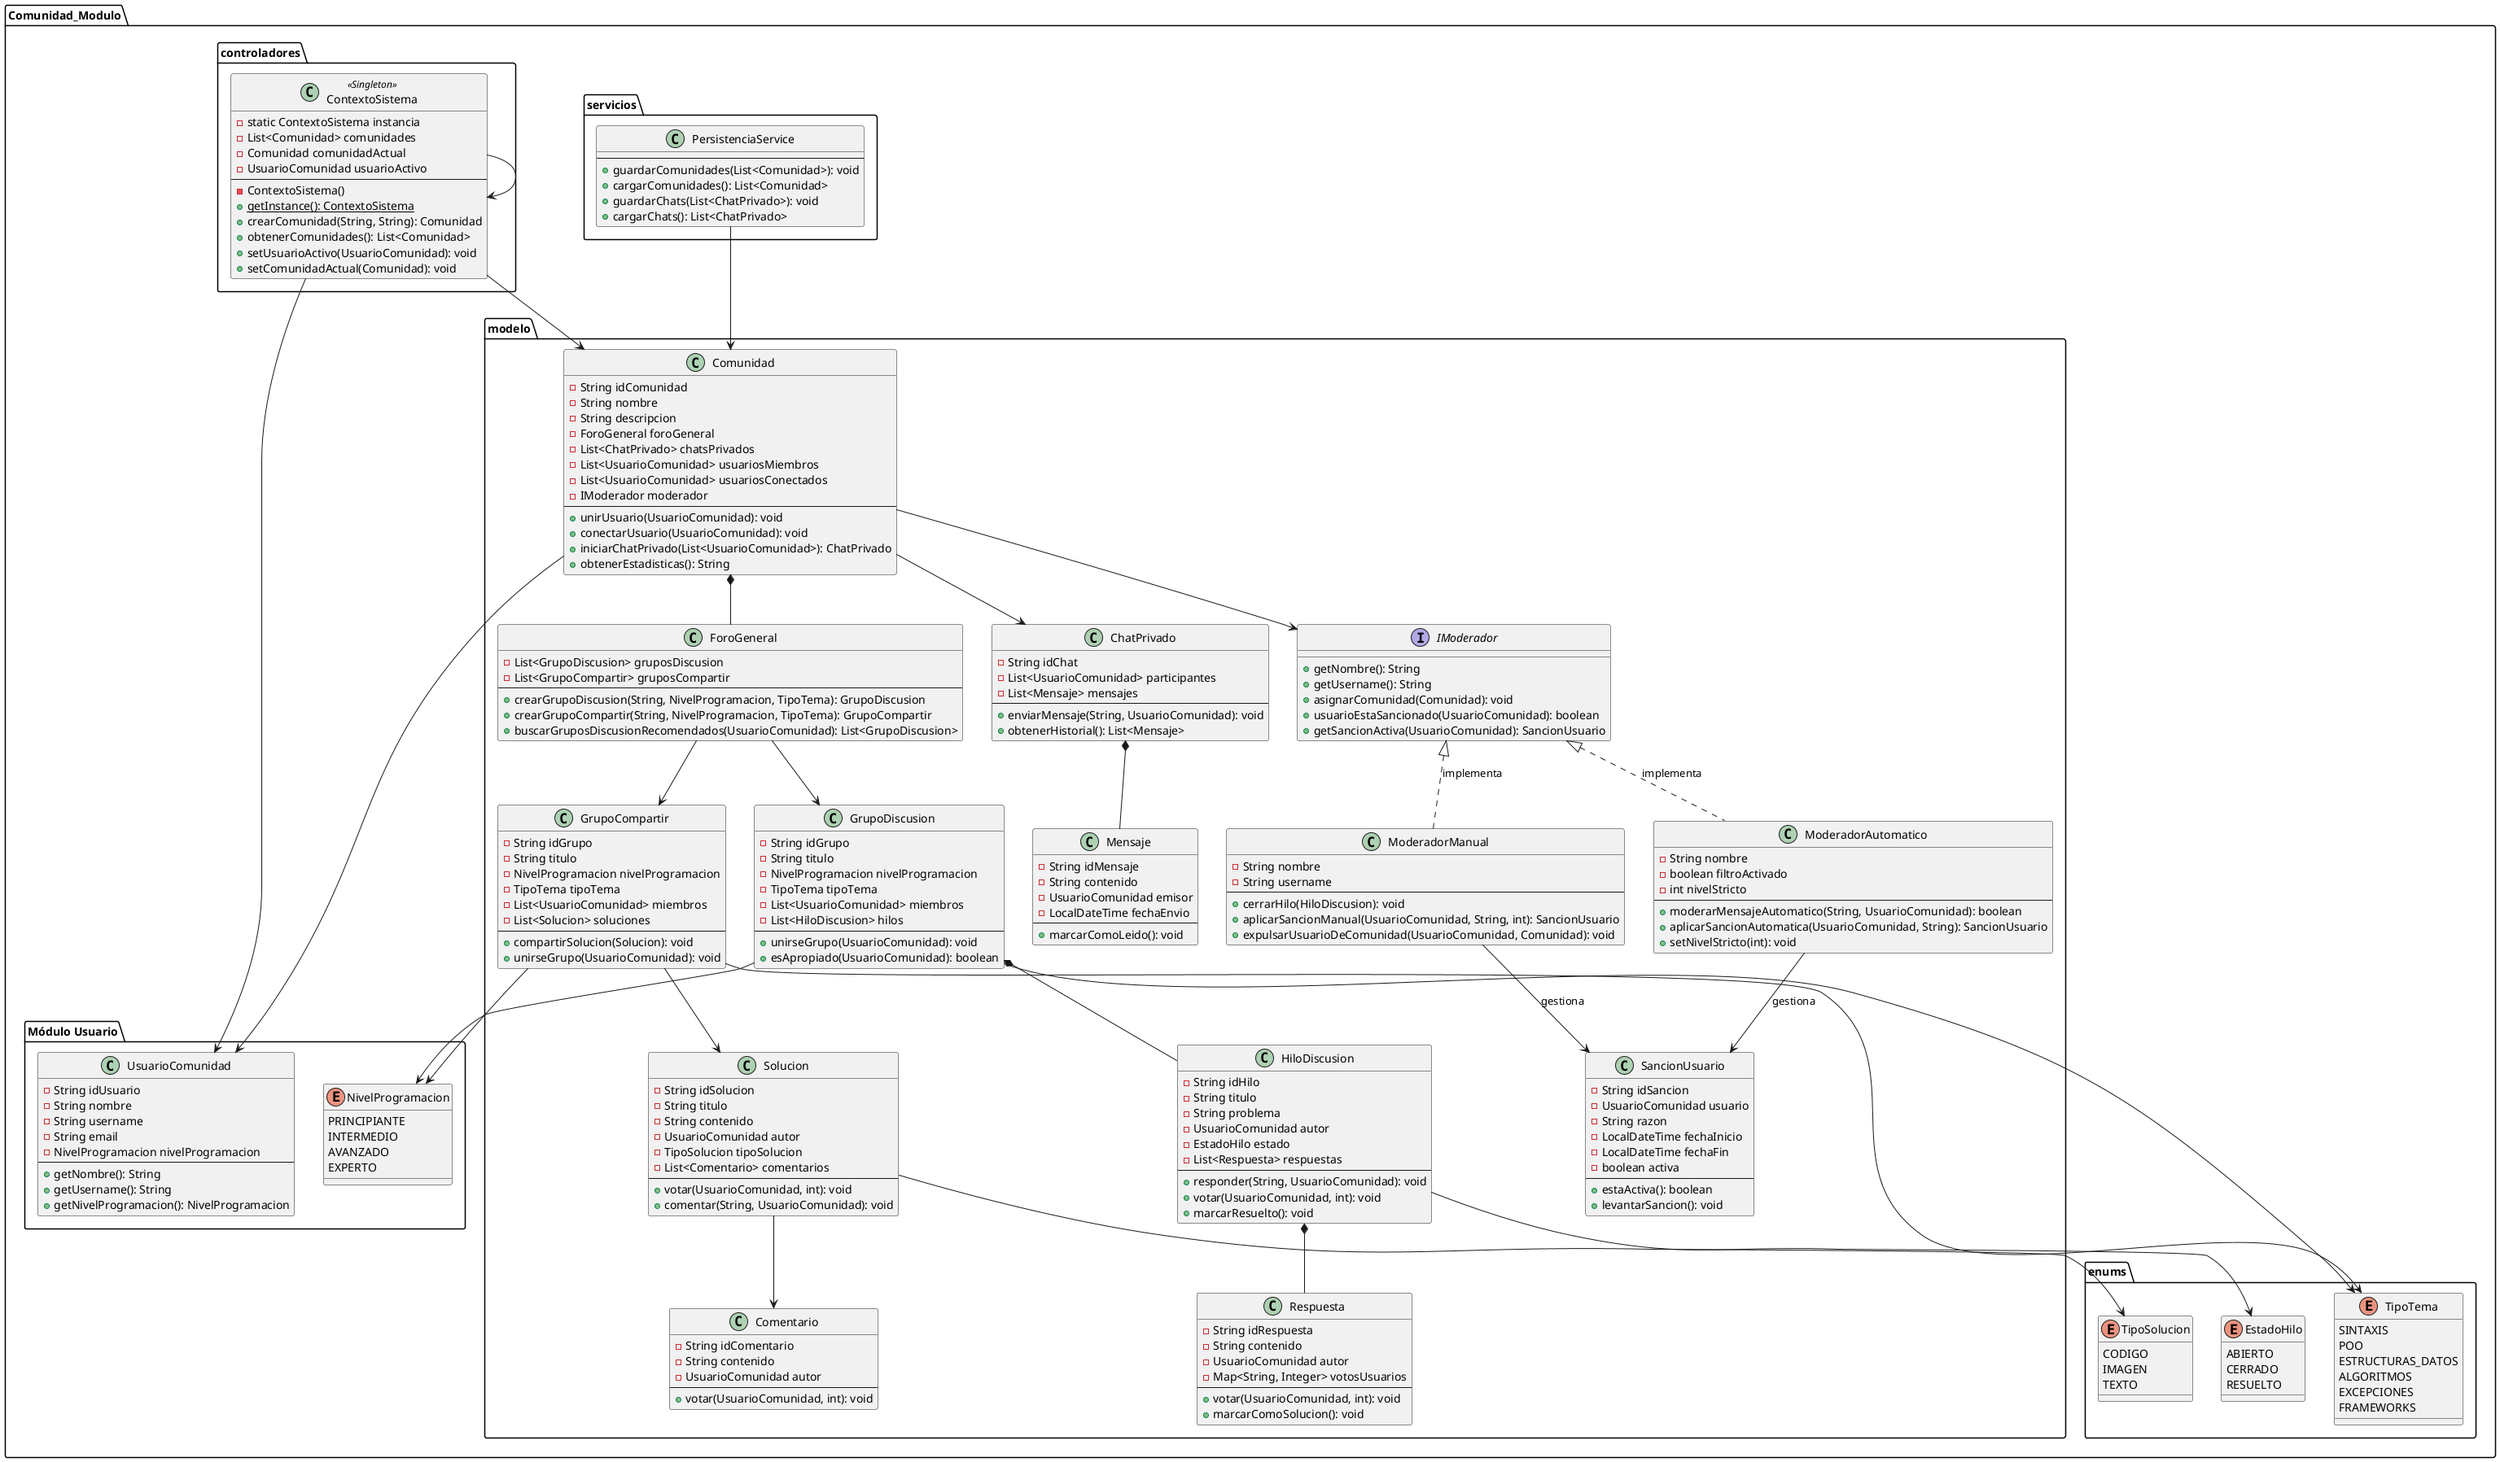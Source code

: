 @startuml Comunidad_Modulo_Simplificado

package "Comunidad_Modulo" {
    
    package "modelo" {
        
        class Comunidad {
            - String idComunidad
            - String nombre
            - String descripcion
            - ForoGeneral foroGeneral
            - List<ChatPrivado> chatsPrivados
            - List<UsuarioComunidad> usuariosMiembros
            - List<UsuarioComunidad> usuariosConectados
            - IModerador moderador
            --
            + unirUsuario(UsuarioComunidad): void
            + conectarUsuario(UsuarioComunidad): void
            + iniciarChatPrivado(List<UsuarioComunidad>): ChatPrivado
            + obtenerEstadisticas(): String
        }
        
        class ForoGeneral {
            - List<GrupoDiscusion> gruposDiscusion
            - List<GrupoCompartir> gruposCompartir
            --
            + crearGrupoDiscusion(String, NivelProgramacion, TipoTema): GrupoDiscusion
            + crearGrupoCompartir(String, NivelProgramacion, TipoTema): GrupoCompartir
            + buscarGruposDiscusionRecomendados(UsuarioComunidad): List<GrupoDiscusion>
        }
        
        class GrupoDiscusion {
            - String idGrupo
            - String titulo
            - NivelProgramacion nivelProgramacion
            - TipoTema tipoTema
            - List<UsuarioComunidad> miembros
            - List<HiloDiscusion> hilos
            --
            + unirseGrupo(UsuarioComunidad): void
            + esApropiado(UsuarioComunidad): boolean
        }
        
        class GrupoCompartir {
            - String idGrupo
            - String titulo
            - NivelProgramacion nivelProgramacion
            - TipoTema tipoTema
            - List<UsuarioComunidad> miembros
            - List<Solucion> soluciones
            --
            + compartirSolucion(Solucion): void
            + unirseGrupo(UsuarioComunidad): void
        }
        
        class HiloDiscusion {
            - String idHilo
            - String titulo
            - String problema
            - UsuarioComunidad autor
            - EstadoHilo estado
            - List<Respuesta> respuestas
            --
            + responder(String, UsuarioComunidad): void
            + votar(UsuarioComunidad, int): void
            + marcarResuelto(): void
        }
        
        class Respuesta {
            - String idRespuesta
            - String contenido
            - UsuarioComunidad autor
            - Map<String, Integer> votosUsuarios
            --
            + votar(UsuarioComunidad, int): void
            + marcarComoSolucion(): void
        }
        
        class ChatPrivado {
            - String idChat
            - List<UsuarioComunidad> participantes
            - List<Mensaje> mensajes
            --
            + enviarMensaje(String, UsuarioComunidad): void
            + obtenerHistorial(): List<Mensaje>
        }
        
        class Mensaje {
            - String idMensaje
            - String contenido
            - UsuarioComunidad emisor
            - LocalDateTime fechaEnvio
            --
            + marcarComoLeido(): void
        }
        
        class Solucion {
            - String idSolucion
            - String titulo
            - String contenido
            - UsuarioComunidad autor
            - TipoSolucion tipoSolucion
            - List<Comentario> comentarios
            --
            + votar(UsuarioComunidad, int): void
            + comentar(String, UsuarioComunidad): void
        }
        
        class Comentario {
            - String idComentario
            - String contenido
            - UsuarioComunidad autor
            --
            + votar(UsuarioComunidad, int): void
        }
        
        interface IModerador {
            + getNombre(): String
            + getUsername(): String
            + asignarComunidad(Comunidad): void
            + usuarioEstaSancionado(UsuarioComunidad): boolean
            + getSancionActiva(UsuarioComunidad): SancionUsuario
        }
        
        class ModeradorManual {
            - String nombre
            - String username
            --
            + cerrarHilo(HiloDiscusion): void
            + aplicarSancionManual(UsuarioComunidad, String, int): SancionUsuario
            + expulsarUsuarioDeComunidad(UsuarioComunidad, Comunidad): void
        }
        
        class ModeradorAutomatico {
            - String nombre
            - boolean filtroActivado
            - int nivelStricto
            --
            + moderarMensajeAutomatico(String, UsuarioComunidad): boolean
            + aplicarSancionAutomatica(UsuarioComunidad, String): SancionUsuario
            + setNivelStricto(int): void
        }
        
        class SancionUsuario {
            - String idSancion
            - UsuarioComunidad usuario
            - String razon
            - LocalDateTime fechaInicio
            - LocalDateTime fechaFin
            - boolean activa
            --
            + estaActiva(): boolean
            + levantarSancion(): void
        }
    }
    
    package "enums" {
        enum TipoTema {
            SINTAXIS
            POO
            ESTRUCTURAS_DATOS
            ALGORITMOS
            EXCEPCIONES
            FRAMEWORKS
        }
        
        enum EstadoHilo {
            ABIERTO
            CERRADO
            RESUELTO
        }
        
        enum TipoSolucion {
            CODIGO
            IMAGEN
            TEXTO
        }
    }
    
    package "servicios" {
        class PersistenciaService {
            --
            + guardarComunidades(List<Comunidad>): void
            + cargarComunidades(): List<Comunidad>
            + guardarChats(List<ChatPrivado>): void
            + cargarChats(): List<ChatPrivado>
        }
    }
    
    package "controladores" {
        class ContextoSistema <<Singleton>> {
            - static ContextoSistema instancia
            - List<Comunidad> comunidades
            - Comunidad comunidadActual
            - UsuarioComunidad usuarioActivo
            --
            - ContextoSistema()
            + getInstance(): ContextoSistema {static}
            + crearComunidad(String, String): Comunidad
            + obtenerComunidades(): List<Comunidad>
            + setUsuarioActivo(UsuarioComunidad): void
            + setComunidadActual(Comunidad): void
        }
    }

    package "Módulo Usuario" {
        enum NivelProgramacion {
            PRINCIPIANTE
            INTERMEDIO
            AVANZADO
            EXPERTO
        }

        class UsuarioComunidad {
            - String idUsuario
            - String nombre
            - String username
            - String email
            - NivelProgramacion nivelProgramacion
            --
            + getNombre(): String
            + getUsername(): String
            + getNivelProgramacion(): NivelProgramacion
        }
    }
}

' === RELACIONES PRINCIPALES (SIMPLIFICADAS) ===
Comunidad *-- ForoGeneral
Comunidad --> ChatPrivado
Comunidad --> UsuarioComunidad
Comunidad --> IModerador

ForoGeneral --> GrupoDiscusion
ForoGeneral --> GrupoCompartir

GrupoDiscusion *-- HiloDiscusion
GrupoCompartir --> Solucion

HiloDiscusion *-- Respuesta
ChatPrivado *-- Mensaje

Solucion --> Comentario

' === RELACIONES DE MODERACIÓN ===
IModerador <|.. ModeradorManual : "implementa"
IModerador <|.. ModeradorAutomatico : "implementa"
ModeradorAutomatico --> SancionUsuario : "gestiona"
ModeradorManual --> SancionUsuario : "gestiona"

' === RELACIONES CON ENUMS ===
GrupoDiscusion --> TipoTema
GrupoDiscusion --> NivelProgramacion
GrupoCompartir --> TipoTema
GrupoCompartir --> NivelProgramacion
HiloDiscusion --> EstadoHilo
Solucion --> TipoSolucion

' === RELACIONES DE SERVICIOS ===
ContextoSistema --> Comunidad
ContextoSistema --> UsuarioComunidad
ContextoSistema --> ContextoSistema
PersistenciaService --> Comunidad

@enduml
